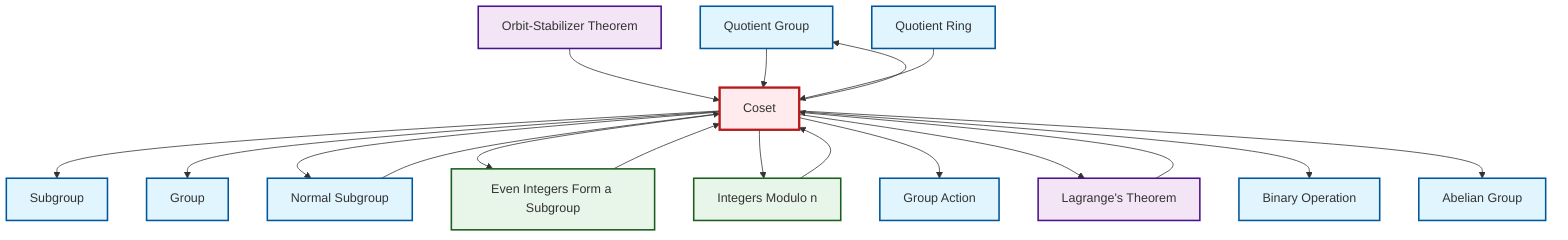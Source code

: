graph TD
    classDef definition fill:#e1f5fe,stroke:#01579b,stroke-width:2px
    classDef theorem fill:#f3e5f5,stroke:#4a148c,stroke-width:2px
    classDef axiom fill:#fff3e0,stroke:#e65100,stroke-width:2px
    classDef example fill:#e8f5e9,stroke:#1b5e20,stroke-width:2px
    classDef current fill:#ffebee,stroke:#b71c1c,stroke-width:3px
    def-quotient-group["Quotient Group"]:::definition
    thm-lagrange["Lagrange's Theorem"]:::theorem
    def-binary-operation["Binary Operation"]:::definition
    def-abelian-group["Abelian Group"]:::definition
    ex-even-integers-subgroup["Even Integers Form a Subgroup"]:::example
    def-group-action["Group Action"]:::definition
    ex-quotient-integers-mod-n["Integers Modulo n"]:::example
    def-subgroup["Subgroup"]:::definition
    thm-orbit-stabilizer["Orbit-Stabilizer Theorem"]:::theorem
    def-quotient-ring["Quotient Ring"]:::definition
    def-coset["Coset"]:::definition
    def-normal-subgroup["Normal Subgroup"]:::definition
    def-group["Group"]:::definition
    thm-orbit-stabilizer --> def-coset
    def-coset --> def-subgroup
    def-coset --> def-group
    thm-lagrange --> def-coset
    def-coset --> def-normal-subgroup
    def-quotient-group --> def-coset
    def-coset --> ex-even-integers-subgroup
    def-coset --> ex-quotient-integers-mod-n
    def-coset --> def-group-action
    def-quotient-ring --> def-coset
    ex-quotient-integers-mod-n --> def-coset
    def-normal-subgroup --> def-coset
    ex-even-integers-subgroup --> def-coset
    def-coset --> thm-lagrange
    def-coset --> def-quotient-group
    def-coset --> def-binary-operation
    def-coset --> def-abelian-group
    class def-coset current